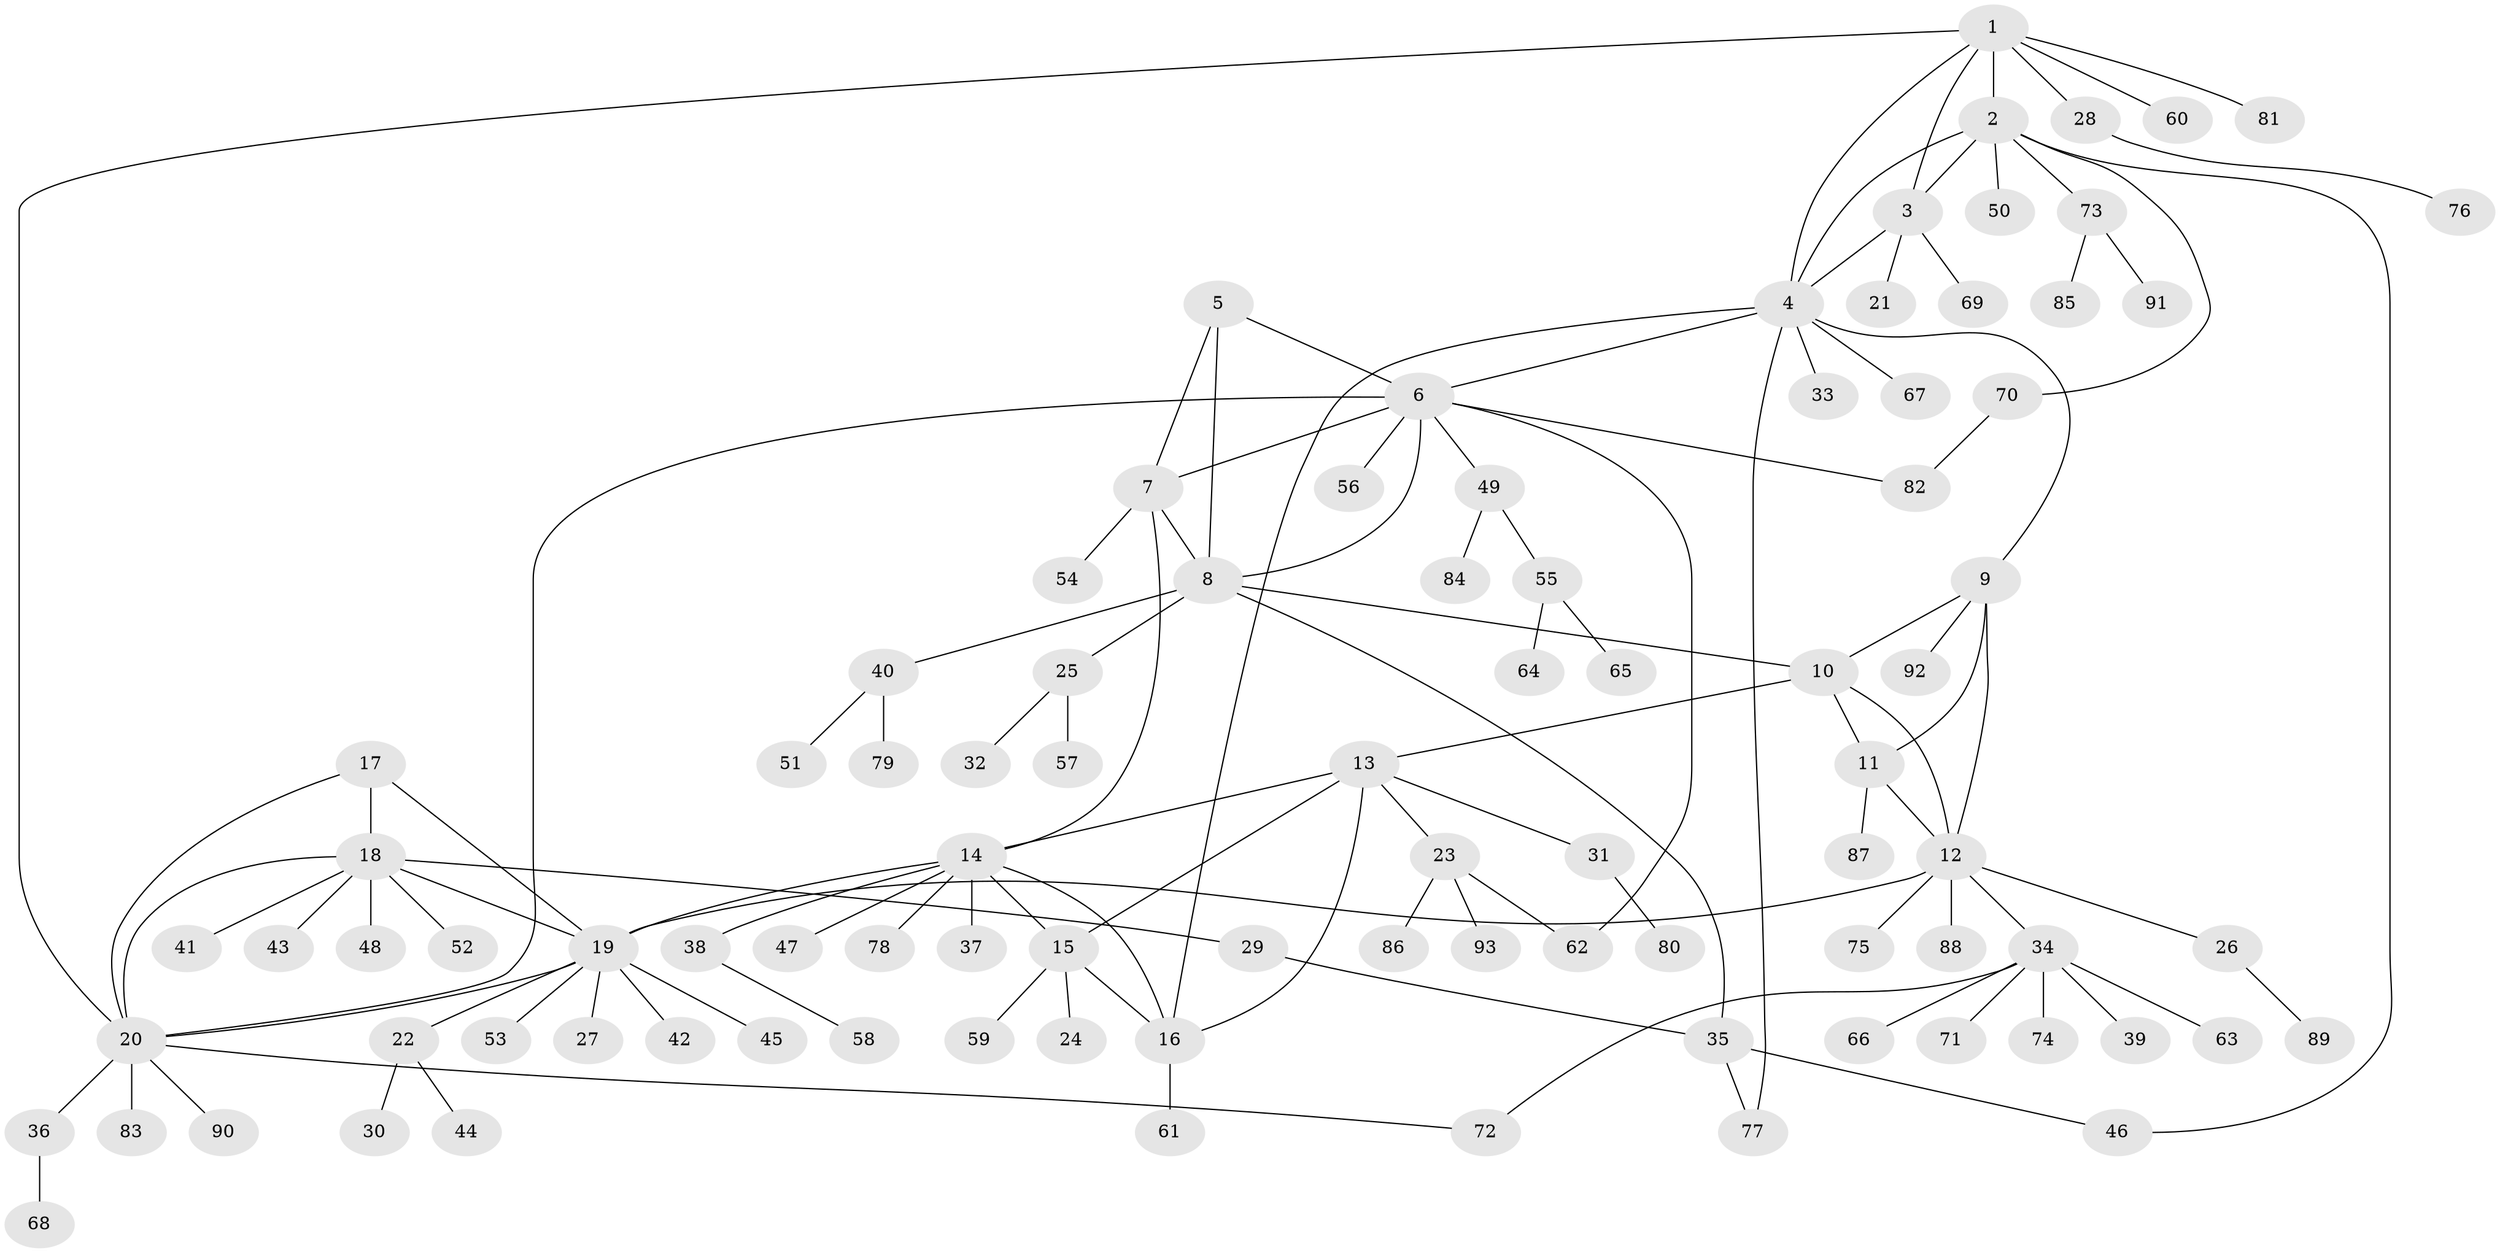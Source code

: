 // coarse degree distribution, {19: 0.02702702702702703, 4: 0.13513513513513514, 3: 0.02702702702702703, 14: 0.02702702702702703, 7: 0.02702702702702703, 8: 0.02702702702702703, 1: 0.6216216216216216, 2: 0.10810810810810811}
// Generated by graph-tools (version 1.1) at 2025/19/03/04/25 18:19:49]
// undirected, 93 vertices, 119 edges
graph export_dot {
graph [start="1"]
  node [color=gray90,style=filled];
  1;
  2;
  3;
  4;
  5;
  6;
  7;
  8;
  9;
  10;
  11;
  12;
  13;
  14;
  15;
  16;
  17;
  18;
  19;
  20;
  21;
  22;
  23;
  24;
  25;
  26;
  27;
  28;
  29;
  30;
  31;
  32;
  33;
  34;
  35;
  36;
  37;
  38;
  39;
  40;
  41;
  42;
  43;
  44;
  45;
  46;
  47;
  48;
  49;
  50;
  51;
  52;
  53;
  54;
  55;
  56;
  57;
  58;
  59;
  60;
  61;
  62;
  63;
  64;
  65;
  66;
  67;
  68;
  69;
  70;
  71;
  72;
  73;
  74;
  75;
  76;
  77;
  78;
  79;
  80;
  81;
  82;
  83;
  84;
  85;
  86;
  87;
  88;
  89;
  90;
  91;
  92;
  93;
  1 -- 2;
  1 -- 3;
  1 -- 4;
  1 -- 20;
  1 -- 28;
  1 -- 60;
  1 -- 81;
  2 -- 3;
  2 -- 4;
  2 -- 46;
  2 -- 50;
  2 -- 70;
  2 -- 73;
  3 -- 4;
  3 -- 21;
  3 -- 69;
  4 -- 6;
  4 -- 9;
  4 -- 16;
  4 -- 33;
  4 -- 67;
  4 -- 77;
  5 -- 6;
  5 -- 7;
  5 -- 8;
  6 -- 7;
  6 -- 8;
  6 -- 20;
  6 -- 49;
  6 -- 56;
  6 -- 62;
  6 -- 82;
  7 -- 8;
  7 -- 14;
  7 -- 54;
  8 -- 10;
  8 -- 25;
  8 -- 35;
  8 -- 40;
  9 -- 10;
  9 -- 11;
  9 -- 12;
  9 -- 92;
  10 -- 11;
  10 -- 12;
  10 -- 13;
  11 -- 12;
  11 -- 87;
  12 -- 19;
  12 -- 26;
  12 -- 34;
  12 -- 75;
  12 -- 88;
  13 -- 14;
  13 -- 15;
  13 -- 16;
  13 -- 23;
  13 -- 31;
  14 -- 15;
  14 -- 16;
  14 -- 19;
  14 -- 37;
  14 -- 38;
  14 -- 47;
  14 -- 78;
  15 -- 16;
  15 -- 24;
  15 -- 59;
  16 -- 61;
  17 -- 18;
  17 -- 19;
  17 -- 20;
  18 -- 19;
  18 -- 20;
  18 -- 29;
  18 -- 41;
  18 -- 43;
  18 -- 48;
  18 -- 52;
  19 -- 20;
  19 -- 22;
  19 -- 27;
  19 -- 42;
  19 -- 45;
  19 -- 53;
  20 -- 36;
  20 -- 72;
  20 -- 83;
  20 -- 90;
  22 -- 30;
  22 -- 44;
  23 -- 62;
  23 -- 86;
  23 -- 93;
  25 -- 32;
  25 -- 57;
  26 -- 89;
  28 -- 76;
  29 -- 35;
  31 -- 80;
  34 -- 39;
  34 -- 63;
  34 -- 66;
  34 -- 71;
  34 -- 72;
  34 -- 74;
  35 -- 46;
  35 -- 77;
  36 -- 68;
  38 -- 58;
  40 -- 51;
  40 -- 79;
  49 -- 55;
  49 -- 84;
  55 -- 64;
  55 -- 65;
  70 -- 82;
  73 -- 85;
  73 -- 91;
}
